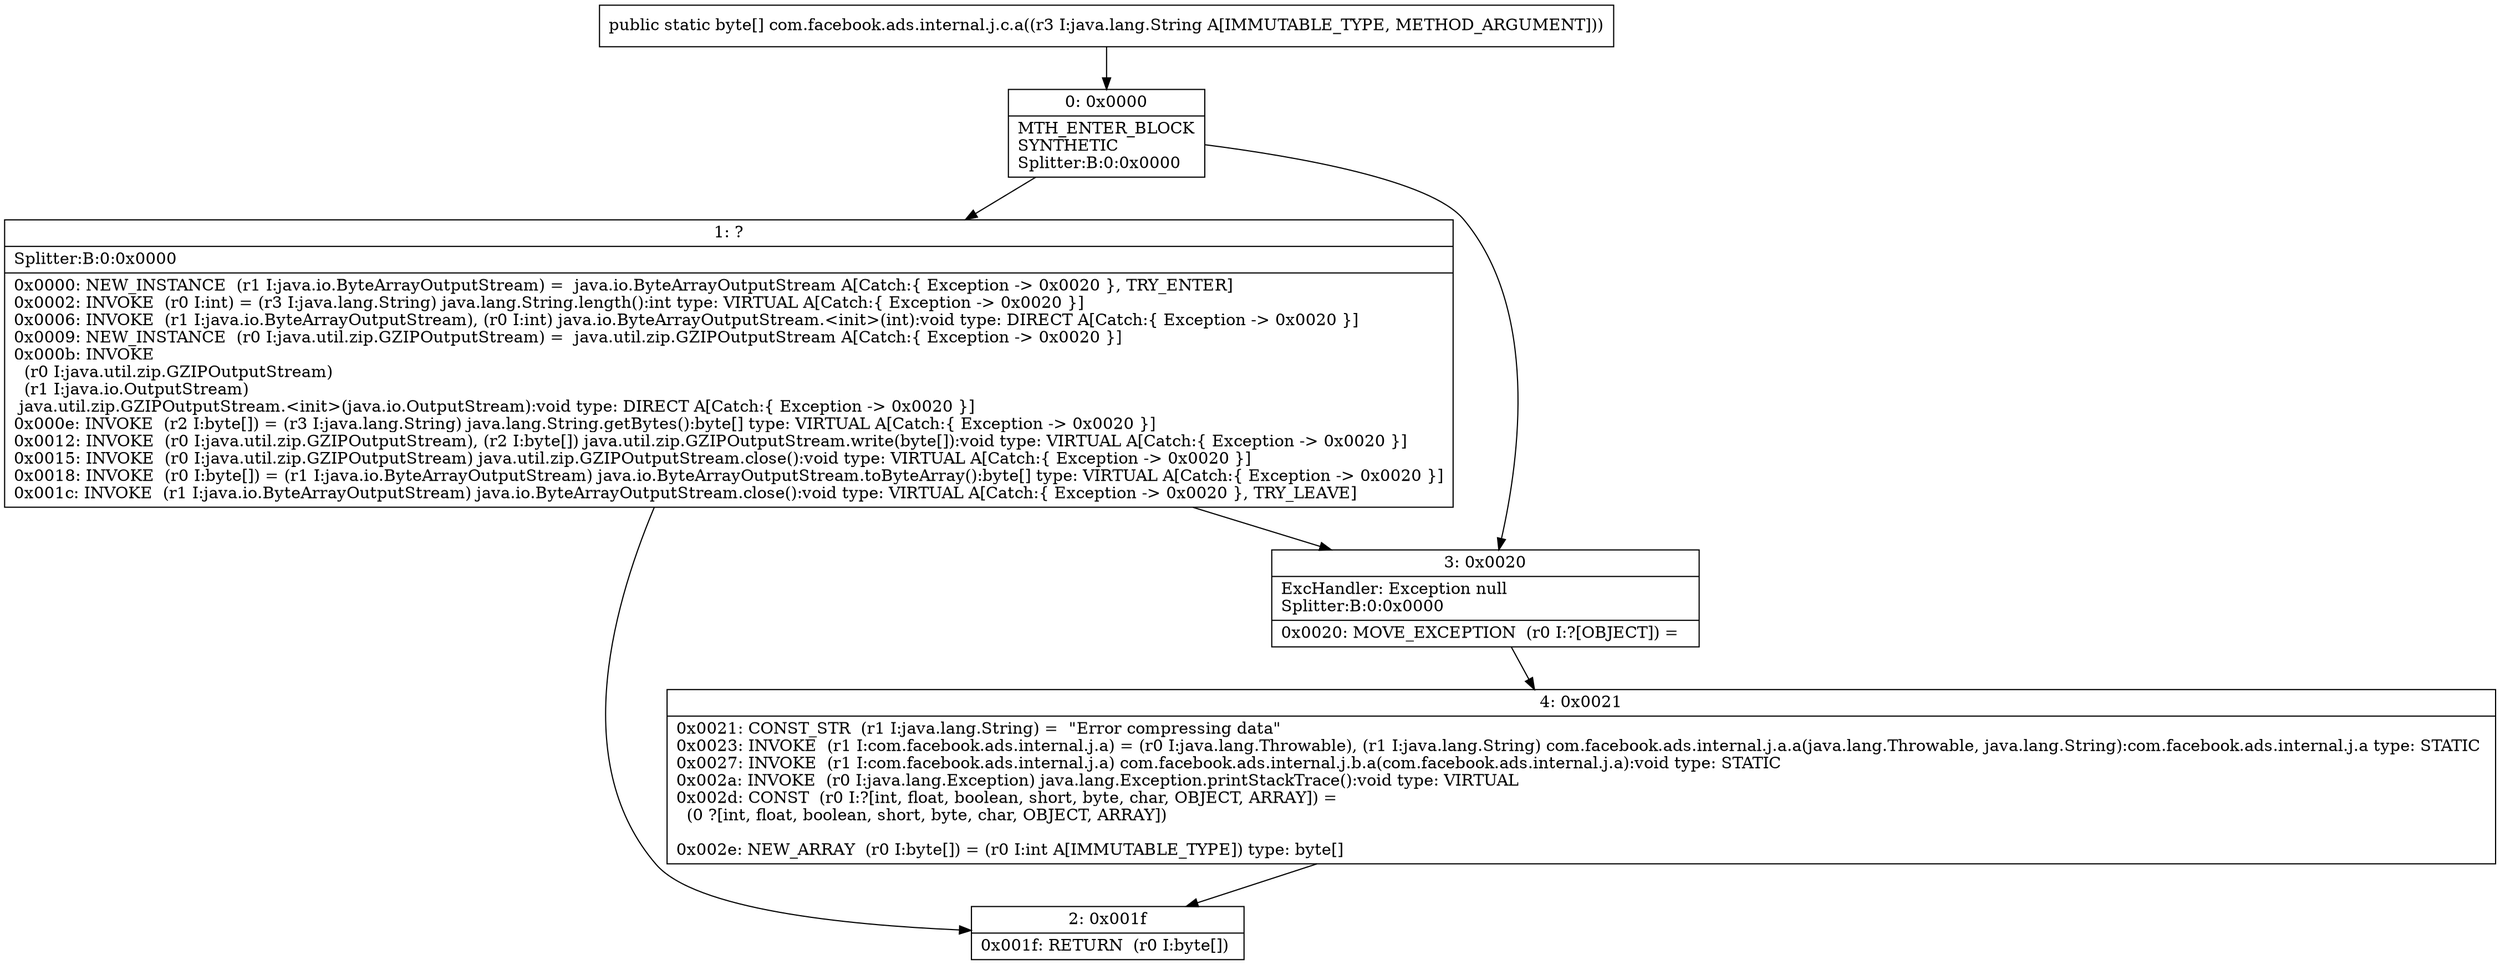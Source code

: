digraph "CFG forcom.facebook.ads.internal.j.c.a(Ljava\/lang\/String;)[B" {
Node_0 [shape=record,label="{0\:\ 0x0000|MTH_ENTER_BLOCK\lSYNTHETIC\lSplitter:B:0:0x0000\l}"];
Node_1 [shape=record,label="{1\:\ ?|Splitter:B:0:0x0000\l|0x0000: NEW_INSTANCE  (r1 I:java.io.ByteArrayOutputStream) =  java.io.ByteArrayOutputStream A[Catch:\{ Exception \-\> 0x0020 \}, TRY_ENTER]\l0x0002: INVOKE  (r0 I:int) = (r3 I:java.lang.String) java.lang.String.length():int type: VIRTUAL A[Catch:\{ Exception \-\> 0x0020 \}]\l0x0006: INVOKE  (r1 I:java.io.ByteArrayOutputStream), (r0 I:int) java.io.ByteArrayOutputStream.\<init\>(int):void type: DIRECT A[Catch:\{ Exception \-\> 0x0020 \}]\l0x0009: NEW_INSTANCE  (r0 I:java.util.zip.GZIPOutputStream) =  java.util.zip.GZIPOutputStream A[Catch:\{ Exception \-\> 0x0020 \}]\l0x000b: INVOKE  \l  (r0 I:java.util.zip.GZIPOutputStream)\l  (r1 I:java.io.OutputStream)\l java.util.zip.GZIPOutputStream.\<init\>(java.io.OutputStream):void type: DIRECT A[Catch:\{ Exception \-\> 0x0020 \}]\l0x000e: INVOKE  (r2 I:byte[]) = (r3 I:java.lang.String) java.lang.String.getBytes():byte[] type: VIRTUAL A[Catch:\{ Exception \-\> 0x0020 \}]\l0x0012: INVOKE  (r0 I:java.util.zip.GZIPOutputStream), (r2 I:byte[]) java.util.zip.GZIPOutputStream.write(byte[]):void type: VIRTUAL A[Catch:\{ Exception \-\> 0x0020 \}]\l0x0015: INVOKE  (r0 I:java.util.zip.GZIPOutputStream) java.util.zip.GZIPOutputStream.close():void type: VIRTUAL A[Catch:\{ Exception \-\> 0x0020 \}]\l0x0018: INVOKE  (r0 I:byte[]) = (r1 I:java.io.ByteArrayOutputStream) java.io.ByteArrayOutputStream.toByteArray():byte[] type: VIRTUAL A[Catch:\{ Exception \-\> 0x0020 \}]\l0x001c: INVOKE  (r1 I:java.io.ByteArrayOutputStream) java.io.ByteArrayOutputStream.close():void type: VIRTUAL A[Catch:\{ Exception \-\> 0x0020 \}, TRY_LEAVE]\l}"];
Node_2 [shape=record,label="{2\:\ 0x001f|0x001f: RETURN  (r0 I:byte[]) \l}"];
Node_3 [shape=record,label="{3\:\ 0x0020|ExcHandler: Exception null\lSplitter:B:0:0x0000\l|0x0020: MOVE_EXCEPTION  (r0 I:?[OBJECT]) =  \l}"];
Node_4 [shape=record,label="{4\:\ 0x0021|0x0021: CONST_STR  (r1 I:java.lang.String) =  \"Error compressing data\" \l0x0023: INVOKE  (r1 I:com.facebook.ads.internal.j.a) = (r0 I:java.lang.Throwable), (r1 I:java.lang.String) com.facebook.ads.internal.j.a.a(java.lang.Throwable, java.lang.String):com.facebook.ads.internal.j.a type: STATIC \l0x0027: INVOKE  (r1 I:com.facebook.ads.internal.j.a) com.facebook.ads.internal.j.b.a(com.facebook.ads.internal.j.a):void type: STATIC \l0x002a: INVOKE  (r0 I:java.lang.Exception) java.lang.Exception.printStackTrace():void type: VIRTUAL \l0x002d: CONST  (r0 I:?[int, float, boolean, short, byte, char, OBJECT, ARRAY]) = \l  (0 ?[int, float, boolean, short, byte, char, OBJECT, ARRAY])\l \l0x002e: NEW_ARRAY  (r0 I:byte[]) = (r0 I:int A[IMMUTABLE_TYPE]) type: byte[] \l}"];
MethodNode[shape=record,label="{public static byte[] com.facebook.ads.internal.j.c.a((r3 I:java.lang.String A[IMMUTABLE_TYPE, METHOD_ARGUMENT])) }"];
MethodNode -> Node_0;
Node_0 -> Node_1;
Node_0 -> Node_3;
Node_1 -> Node_2;
Node_1 -> Node_3;
Node_3 -> Node_4;
Node_4 -> Node_2;
}

